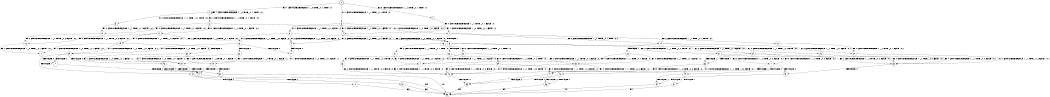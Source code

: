 digraph BCG {
size = "7, 10.5";
center = TRUE;
node [shape = circle];
0 [peripheries = 2];
0 -> 1 [label = "EX !0 !ATOMIC_EXCH_BRANCH (1, +1, TRUE, +0, 1, TRUE) !:0:"];
0 -> 2 [label = "EX !1 !ATOMIC_EXCH_BRANCH (1, +0, TRUE, +0, 1, TRUE) !:0:"];
0 -> 3 [label = "EX !0 !ATOMIC_EXCH_BRANCH (1, +1, TRUE, +0, 1, TRUE) !:0:"];
1 -> 4 [label = "EX !0 !ATOMIC_EXCH_BRANCH (1, +1, TRUE, +0, 1, FALSE) !:0:"];
2 -> 5 [label = "EX !0 !ATOMIC_EXCH_BRANCH (1, +1, TRUE, +0, 1, TRUE) !:0:1:"];
2 -> 6 [label = "EX !0 !ATOMIC_EXCH_BRANCH (1, +1, TRUE, +0, 1, TRUE) !:0:1:"];
2 -> 2 [label = "EX !1 !ATOMIC_EXCH_BRANCH (1, +0, TRUE, +0, 1, TRUE) !:0:1:"];
3 -> 4 [label = "EX !0 !ATOMIC_EXCH_BRANCH (1, +1, TRUE, +0, 1, FALSE) !:0:"];
3 -> 7 [label = "EX !1 !ATOMIC_EXCH_BRANCH (1, +0, TRUE, +0, 1, FALSE) !:0:"];
3 -> 8 [label = "EX !0 !ATOMIC_EXCH_BRANCH (1, +1, TRUE, +0, 1, FALSE) !:0:"];
4 -> 9 [label = "EX !0 !ATOMIC_EXCH_BRANCH (1, +1, TRUE, +0, 2, FALSE) !:0:"];
5 -> 10 [label = "EX !0 !ATOMIC_EXCH_BRANCH (1, +1, TRUE, +0, 1, FALSE) !:0:1:"];
6 -> 10 [label = "EX !0 !ATOMIC_EXCH_BRANCH (1, +1, TRUE, +0, 1, FALSE) !:0:1:"];
6 -> 7 [label = "EX !1 !ATOMIC_EXCH_BRANCH (1, +0, TRUE, +0, 1, FALSE) !:0:1:"];
6 -> 11 [label = "EX !0 !ATOMIC_EXCH_BRANCH (1, +1, TRUE, +0, 1, FALSE) !:0:1:"];
7 -> 12 [label = "EX !0 !ATOMIC_EXCH_BRANCH (1, +1, TRUE, +0, 1, TRUE) !:0:1:"];
7 -> 13 [label = "TERMINATE !1"];
7 -> 14 [label = "EX !0 !ATOMIC_EXCH_BRANCH (1, +1, TRUE, +0, 1, TRUE) !:0:1:"];
8 -> 9 [label = "EX !0 !ATOMIC_EXCH_BRANCH (1, +1, TRUE, +0, 2, FALSE) !:0:"];
8 -> 15 [label = "EX !1 !ATOMIC_EXCH_BRANCH (1, +0, TRUE, +0, 1, FALSE) !:0:"];
8 -> 16 [label = "EX !0 !ATOMIC_EXCH_BRANCH (1, +1, TRUE, +0, 2, FALSE) !:0:"];
9 -> 17 [label = "TERMINATE !0"];
10 -> 18 [label = "EX !0 !ATOMIC_EXCH_BRANCH (1, +1, TRUE, +0, 2, FALSE) !:0:1:"];
11 -> 18 [label = "EX !0 !ATOMIC_EXCH_BRANCH (1, +1, TRUE, +0, 2, FALSE) !:0:1:"];
11 -> 15 [label = "EX !1 !ATOMIC_EXCH_BRANCH (1, +0, TRUE, +0, 1, FALSE) !:0:1:"];
11 -> 19 [label = "EX !0 !ATOMIC_EXCH_BRANCH (1, +1, TRUE, +0, 2, FALSE) !:0:1:"];
12 -> 20 [label = "EX !0 !ATOMIC_EXCH_BRANCH (1, +1, TRUE, +0, 1, FALSE) !:0:1:"];
13 -> 21 [label = "EX !0 !ATOMIC_EXCH_BRANCH (1, +1, TRUE, +0, 1, TRUE) !:0:"];
13 -> 22 [label = "EX !0 !ATOMIC_EXCH_BRANCH (1, +1, TRUE, +0, 1, TRUE) !:0:"];
14 -> 20 [label = "EX !0 !ATOMIC_EXCH_BRANCH (1, +1, TRUE, +0, 1, FALSE) !:0:1:"];
14 -> 23 [label = "TERMINATE !1"];
14 -> 24 [label = "EX !0 !ATOMIC_EXCH_BRANCH (1, +1, TRUE, +0, 1, FALSE) !:0:1:"];
15 -> 25 [label = "EX !0 !ATOMIC_EXCH_BRANCH (1, +1, TRUE, +0, 2, TRUE) !:0:1:"];
15 -> 26 [label = "TERMINATE !1"];
15 -> 27 [label = "EX !0 !ATOMIC_EXCH_BRANCH (1, +1, TRUE, +0, 2, TRUE) !:0:1:"];
16 -> 17 [label = "TERMINATE !0"];
16 -> 28 [label = "TERMINATE !0"];
16 -> 29 [label = "EX !1 !ATOMIC_EXCH_BRANCH (1, +0, TRUE, +0, 1, FALSE) !:0:"];
17 -> 30 [label = "EX !1 !ATOMIC_EXCH_BRANCH (1, +0, TRUE, +0, 1, FALSE) !:1:"];
18 -> 31 [label = "EX !1 !ATOMIC_EXCH_BRANCH (1, +0, TRUE, +0, 1, FALSE) !:0:1:"];
19 -> 31 [label = "EX !1 !ATOMIC_EXCH_BRANCH (1, +0, TRUE, +0, 1, FALSE) !:0:1:"];
19 -> 32 [label = "TERMINATE !0"];
19 -> 29 [label = "EX !1 !ATOMIC_EXCH_BRANCH (1, +0, TRUE, +0, 1, FALSE) !:0:1:"];
20 -> 33 [label = "EX !0 !ATOMIC_EXCH_BRANCH (1, +1, TRUE, +0, 2, FALSE) !:0:1:"];
21 -> 34 [label = "EX !0 !ATOMIC_EXCH_BRANCH (1, +1, TRUE, +0, 1, FALSE) !:0:"];
22 -> 34 [label = "EX !0 !ATOMIC_EXCH_BRANCH (1, +1, TRUE, +0, 1, FALSE) !:0:"];
22 -> 35 [label = "EX !0 !ATOMIC_EXCH_BRANCH (1, +1, TRUE, +0, 1, FALSE) !:0:"];
23 -> 34 [label = "EX !0 !ATOMIC_EXCH_BRANCH (1, +1, TRUE, +0, 1, FALSE) !:0:"];
23 -> 35 [label = "EX !0 !ATOMIC_EXCH_BRANCH (1, +1, TRUE, +0, 1, FALSE) !:0:"];
24 -> 33 [label = "EX !0 !ATOMIC_EXCH_BRANCH (1, +1, TRUE, +0, 2, FALSE) !:0:1:"];
24 -> 36 [label = "TERMINATE !1"];
24 -> 37 [label = "EX !0 !ATOMIC_EXCH_BRANCH (1, +1, TRUE, +0, 2, FALSE) !:0:1:"];
25 -> 33 [label = "EX !0 !ATOMIC_EXCH_BRANCH (1, +1, TRUE, +0, 2, FALSE) !:0:1:"];
26 -> 38 [label = "EX !0 !ATOMIC_EXCH_BRANCH (1, +1, TRUE, +0, 2, TRUE) !:0:"];
26 -> 39 [label = "EX !0 !ATOMIC_EXCH_BRANCH (1, +1, TRUE, +0, 2, TRUE) !:0:"];
27 -> 33 [label = "EX !0 !ATOMIC_EXCH_BRANCH (1, +1, TRUE, +0, 2, FALSE) !:0:1:"];
27 -> 36 [label = "TERMINATE !1"];
27 -> 37 [label = "EX !0 !ATOMIC_EXCH_BRANCH (1, +1, TRUE, +0, 2, FALSE) !:0:1:"];
28 -> 30 [label = "EX !1 !ATOMIC_EXCH_BRANCH (1, +0, TRUE, +0, 1, FALSE) !:1:"];
28 -> 40 [label = "EX !1 !ATOMIC_EXCH_BRANCH (1, +0, TRUE, +0, 1, FALSE) !:1:"];
29 -> 41 [label = "TERMINATE !0"];
29 -> 42 [label = "TERMINATE !1"];
29 -> 43 [label = "TERMINATE !0"];
30 -> 44 [label = "TERMINATE !1"];
31 -> 41 [label = "TERMINATE !0"];
32 -> 30 [label = "EX !1 !ATOMIC_EXCH_BRANCH (1, +0, TRUE, +0, 1, FALSE) !:1:"];
32 -> 40 [label = "EX !1 !ATOMIC_EXCH_BRANCH (1, +0, TRUE, +0, 1, FALSE) !:1:"];
33 -> 45 [label = "TERMINATE !0"];
34 -> 46 [label = "EX !0 !ATOMIC_EXCH_BRANCH (1, +1, TRUE, +0, 2, FALSE) !:0:"];
35 -> 46 [label = "EX !0 !ATOMIC_EXCH_BRANCH (1, +1, TRUE, +0, 2, FALSE) !:0:"];
35 -> 47 [label = "EX !0 !ATOMIC_EXCH_BRANCH (1, +1, TRUE, +0, 2, FALSE) !:0:"];
36 -> 46 [label = "EX !0 !ATOMIC_EXCH_BRANCH (1, +1, TRUE, +0, 2, FALSE) !:0:"];
36 -> 47 [label = "EX !0 !ATOMIC_EXCH_BRANCH (1, +1, TRUE, +0, 2, FALSE) !:0:"];
37 -> 45 [label = "TERMINATE !0"];
37 -> 48 [label = "TERMINATE !1"];
37 -> 49 [label = "TERMINATE !0"];
38 -> 46 [label = "EX !0 !ATOMIC_EXCH_BRANCH (1, +1, TRUE, +0, 2, FALSE) !:0:"];
39 -> 46 [label = "EX !0 !ATOMIC_EXCH_BRANCH (1, +1, TRUE, +0, 2, FALSE) !:0:"];
39 -> 47 [label = "EX !0 !ATOMIC_EXCH_BRANCH (1, +1, TRUE, +0, 2, FALSE) !:0:"];
40 -> 44 [label = "TERMINATE !1"];
40 -> 50 [label = "TERMINATE !1"];
41 -> 44 [label = "TERMINATE !1"];
42 -> 51 [label = "TERMINATE !0"];
42 -> 52 [label = "TERMINATE !0"];
43 -> 44 [label = "TERMINATE !1"];
43 -> 50 [label = "TERMINATE !1"];
44 -> 53 [label = "exit"];
45 -> 54 [label = "TERMINATE !1"];
46 -> 55 [label = "TERMINATE !0"];
47 -> 55 [label = "TERMINATE !0"];
47 -> 56 [label = "TERMINATE !0"];
48 -> 55 [label = "TERMINATE !0"];
48 -> 56 [label = "TERMINATE !0"];
49 -> 54 [label = "TERMINATE !1"];
49 -> 57 [label = "TERMINATE !1"];
50 -> 53 [label = "exit"];
51 -> 53 [label = "exit"];
52 -> 53 [label = "exit"];
54 -> 53 [label = "exit"];
55 -> 53 [label = "exit"];
56 -> 53 [label = "exit"];
57 -> 53 [label = "exit"];
}
